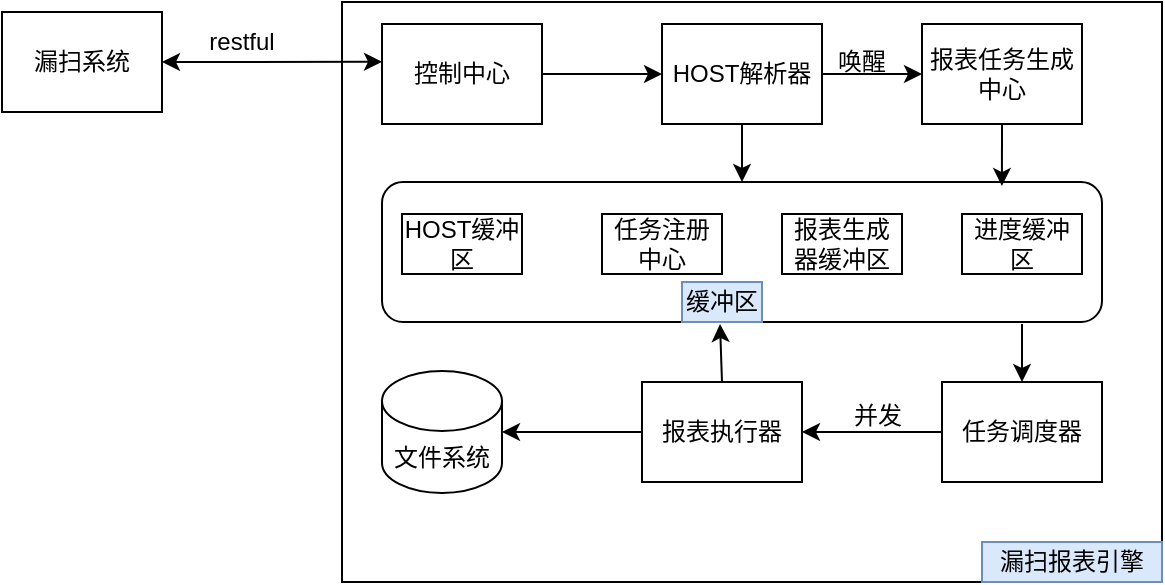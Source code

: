 <mxfile version="14.5.1" type="github">
  <diagram id="RpdmwxyfP1reaGXZ1F0F" name="Page-1">
    <mxGraphModel dx="782" dy="435" grid="1" gridSize="10" guides="1" tooltips="1" connect="1" arrows="1" fold="1" page="1" pageScale="1" pageWidth="827" pageHeight="1169" math="0" shadow="0">
      <root>
        <mxCell id="0" />
        <mxCell id="1" parent="0" />
        <mxCell id="I2LBtwbnVFgsr5M465V7-2" value="" style="rounded=0;whiteSpace=wrap;html=1;" vertex="1" parent="1">
          <mxGeometry x="290" y="50" width="410" height="290" as="geometry" />
        </mxCell>
        <mxCell id="I2LBtwbnVFgsr5M465V7-3" value="控制中心" style="rounded=0;whiteSpace=wrap;html=1;" vertex="1" parent="1">
          <mxGeometry x="310" y="61" width="80" height="50" as="geometry" />
        </mxCell>
        <mxCell id="I2LBtwbnVFgsr5M465V7-4" value="" style="rounded=1;whiteSpace=wrap;html=1;" vertex="1" parent="1">
          <mxGeometry x="310" y="140" width="360" height="70" as="geometry" />
        </mxCell>
        <mxCell id="I2LBtwbnVFgsr5M465V7-5" value="" style="endArrow=classic;startArrow=classic;html=1;exitX=1;exitY=0.5;exitDx=0;exitDy=0;entryX=0;entryY=0.378;entryDx=0;entryDy=0;entryPerimeter=0;" edge="1" parent="1" target="I2LBtwbnVFgsr5M465V7-3">
          <mxGeometry width="50" height="50" relative="1" as="geometry">
            <mxPoint x="200" y="80" as="sourcePoint" />
            <mxPoint x="250" y="70" as="targetPoint" />
          </mxGeometry>
        </mxCell>
        <mxCell id="I2LBtwbnVFgsr5M465V7-7" value="HOST解析器" style="rounded=0;whiteSpace=wrap;html=1;" vertex="1" parent="1">
          <mxGeometry x="450" y="61" width="80" height="50" as="geometry" />
        </mxCell>
        <mxCell id="I2LBtwbnVFgsr5M465V7-8" value="报表任务生成中心" style="rounded=0;whiteSpace=wrap;html=1;" vertex="1" parent="1">
          <mxGeometry x="580" y="61" width="80" height="50" as="geometry" />
        </mxCell>
        <mxCell id="I2LBtwbnVFgsr5M465V7-10" value="HOST缓冲区" style="rounded=0;whiteSpace=wrap;html=1;" vertex="1" parent="1">
          <mxGeometry x="320" y="156" width="60" height="30" as="geometry" />
        </mxCell>
        <mxCell id="I2LBtwbnVFgsr5M465V7-16" value="任务注册中心" style="rounded=0;whiteSpace=wrap;html=1;" vertex="1" parent="1">
          <mxGeometry x="420" y="156" width="60" height="30" as="geometry" />
        </mxCell>
        <mxCell id="I2LBtwbnVFgsr5M465V7-17" value="报表生成器缓冲区" style="rounded=0;whiteSpace=wrap;html=1;" vertex="1" parent="1">
          <mxGeometry x="510" y="156" width="60" height="30" as="geometry" />
        </mxCell>
        <mxCell id="I2LBtwbnVFgsr5M465V7-19" value="进度缓冲区" style="rounded=0;whiteSpace=wrap;html=1;" vertex="1" parent="1">
          <mxGeometry x="600" y="156" width="60" height="30" as="geometry" />
        </mxCell>
        <mxCell id="I2LBtwbnVFgsr5M465V7-20" value="" style="endArrow=classic;html=1;" edge="1" parent="1" source="I2LBtwbnVFgsr5M465V7-3">
          <mxGeometry width="50" height="50" relative="1" as="geometry">
            <mxPoint x="390" y="136" as="sourcePoint" />
            <mxPoint x="450" y="86" as="targetPoint" />
          </mxGeometry>
        </mxCell>
        <mxCell id="I2LBtwbnVFgsr5M465V7-21" value="" style="endArrow=classic;html=1;exitX=0.5;exitY=1;exitDx=0;exitDy=0;entryX=0.5;entryY=0;entryDx=0;entryDy=0;" edge="1" parent="1" source="I2LBtwbnVFgsr5M465V7-7" target="I2LBtwbnVFgsr5M465V7-4">
          <mxGeometry width="50" height="50" relative="1" as="geometry">
            <mxPoint x="150" y="370" as="sourcePoint" />
            <mxPoint x="200" y="320" as="targetPoint" />
          </mxGeometry>
        </mxCell>
        <mxCell id="I2LBtwbnVFgsr5M465V7-22" value="restful" style="text;html=1;strokeColor=none;fillColor=none;align=center;verticalAlign=middle;whiteSpace=wrap;rounded=0;" vertex="1" parent="1">
          <mxGeometry x="220" y="60" width="40" height="20" as="geometry" />
        </mxCell>
        <mxCell id="I2LBtwbnVFgsr5M465V7-23" value="" style="endArrow=classic;html=1;exitX=1;exitY=0.5;exitDx=0;exitDy=0;entryX=0;entryY=0.5;entryDx=0;entryDy=0;" edge="1" parent="1" source="I2LBtwbnVFgsr5M465V7-7" target="I2LBtwbnVFgsr5M465V7-8">
          <mxGeometry width="50" height="50" relative="1" as="geometry">
            <mxPoint x="530" y="130" as="sourcePoint" />
            <mxPoint x="580" y="80" as="targetPoint" />
          </mxGeometry>
        </mxCell>
        <mxCell id="I2LBtwbnVFgsr5M465V7-24" value="唤醒" style="text;html=1;strokeColor=none;fillColor=none;align=center;verticalAlign=middle;whiteSpace=wrap;rounded=0;" vertex="1" parent="1">
          <mxGeometry x="530" y="70" width="40" height="20" as="geometry" />
        </mxCell>
        <mxCell id="I2LBtwbnVFgsr5M465V7-25" value="" style="endArrow=classic;html=1;exitX=0.5;exitY=1;exitDx=0;exitDy=0;entryX=0.861;entryY=0.029;entryDx=0;entryDy=0;entryPerimeter=0;" edge="1" parent="1" source="I2LBtwbnVFgsr5M465V7-8" target="I2LBtwbnVFgsr5M465V7-4">
          <mxGeometry width="50" height="50" relative="1" as="geometry">
            <mxPoint x="620" y="160" as="sourcePoint" />
            <mxPoint x="670" y="110" as="targetPoint" />
          </mxGeometry>
        </mxCell>
        <mxCell id="I2LBtwbnVFgsr5M465V7-26" value="任务调度器" style="rounded=0;whiteSpace=wrap;html=1;" vertex="1" parent="1">
          <mxGeometry x="590" y="240" width="80" height="50" as="geometry" />
        </mxCell>
        <mxCell id="I2LBtwbnVFgsr5M465V7-28" value="" style="endArrow=classic;html=1;entryX=0.5;entryY=0;entryDx=0;entryDy=0;" edge="1" parent="1" target="I2LBtwbnVFgsr5M465V7-26">
          <mxGeometry width="50" height="50" relative="1" as="geometry">
            <mxPoint x="630" y="211" as="sourcePoint" />
            <mxPoint x="470" y="280" as="targetPoint" />
          </mxGeometry>
        </mxCell>
        <mxCell id="I2LBtwbnVFgsr5M465V7-29" value="报表执行器" style="rounded=0;whiteSpace=wrap;html=1;" vertex="1" parent="1">
          <mxGeometry x="440" y="240" width="80" height="50" as="geometry" />
        </mxCell>
        <mxCell id="I2LBtwbnVFgsr5M465V7-30" value="" style="endArrow=classic;html=1;entryX=1;entryY=0.5;entryDx=0;entryDy=0;exitX=0;exitY=0.5;exitDx=0;exitDy=0;" edge="1" parent="1" source="I2LBtwbnVFgsr5M465V7-26" target="I2LBtwbnVFgsr5M465V7-29">
          <mxGeometry width="50" height="50" relative="1" as="geometry">
            <mxPoint x="550" y="310" as="sourcePoint" />
            <mxPoint x="600" y="260" as="targetPoint" />
          </mxGeometry>
        </mxCell>
        <mxCell id="I2LBtwbnVFgsr5M465V7-31" value="并发" style="text;html=1;strokeColor=none;fillColor=none;align=center;verticalAlign=middle;whiteSpace=wrap;rounded=0;" vertex="1" parent="1">
          <mxGeometry x="538" y="247" width="40" height="20" as="geometry" />
        </mxCell>
        <mxCell id="I2LBtwbnVFgsr5M465V7-32" value="文件系统" style="shape=cylinder3;whiteSpace=wrap;html=1;boundedLbl=1;backgroundOutline=1;size=15;" vertex="1" parent="1">
          <mxGeometry x="310" y="234.5" width="60" height="61" as="geometry" />
        </mxCell>
        <mxCell id="I2LBtwbnVFgsr5M465V7-33" value="" style="endArrow=classic;html=1;exitX=0.5;exitY=0;exitDx=0;exitDy=0;" edge="1" parent="1" source="I2LBtwbnVFgsr5M465V7-29">
          <mxGeometry width="50" height="50" relative="1" as="geometry">
            <mxPoint x="480" y="270" as="sourcePoint" />
            <mxPoint x="479" y="211" as="targetPoint" />
          </mxGeometry>
        </mxCell>
        <mxCell id="I2LBtwbnVFgsr5M465V7-34" value="" style="endArrow=classic;html=1;exitX=0;exitY=0.5;exitDx=0;exitDy=0;entryX=1;entryY=0.5;entryDx=0;entryDy=0;entryPerimeter=0;" edge="1" parent="1" source="I2LBtwbnVFgsr5M465V7-29" target="I2LBtwbnVFgsr5M465V7-32">
          <mxGeometry width="50" height="50" relative="1" as="geometry">
            <mxPoint x="430" y="350" as="sourcePoint" />
            <mxPoint x="480" y="300" as="targetPoint" />
          </mxGeometry>
        </mxCell>
        <mxCell id="I2LBtwbnVFgsr5M465V7-35" value="漏扫报表引擎" style="text;html=1;strokeColor=#6c8ebf;fillColor=#dae8fc;align=center;verticalAlign=middle;whiteSpace=wrap;rounded=0;" vertex="1" parent="1">
          <mxGeometry x="610" y="320" width="90" height="20" as="geometry" />
        </mxCell>
        <mxCell id="I2LBtwbnVFgsr5M465V7-36" value="缓冲区" style="text;html=1;strokeColor=#6c8ebf;fillColor=#dae8fc;align=center;verticalAlign=middle;whiteSpace=wrap;rounded=0;" vertex="1" parent="1">
          <mxGeometry x="460" y="190" width="40" height="20" as="geometry" />
        </mxCell>
        <mxCell id="I2LBtwbnVFgsr5M465V7-37" value="漏扫系统" style="rounded=0;whiteSpace=wrap;html=1;" vertex="1" parent="1">
          <mxGeometry x="120" y="55" width="80" height="50" as="geometry" />
        </mxCell>
      </root>
    </mxGraphModel>
  </diagram>
</mxfile>
